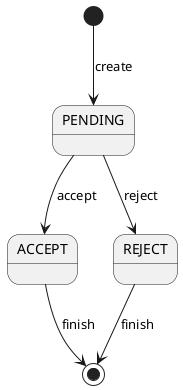 @startuml US4003_STATE

[*] --> PENDING : create

PENDING --> ACCEPT : accept
PENDING --> REJECT : reject

ACCEPT --> [*] : finish
REJECT --> [*] : finish

@enduml
